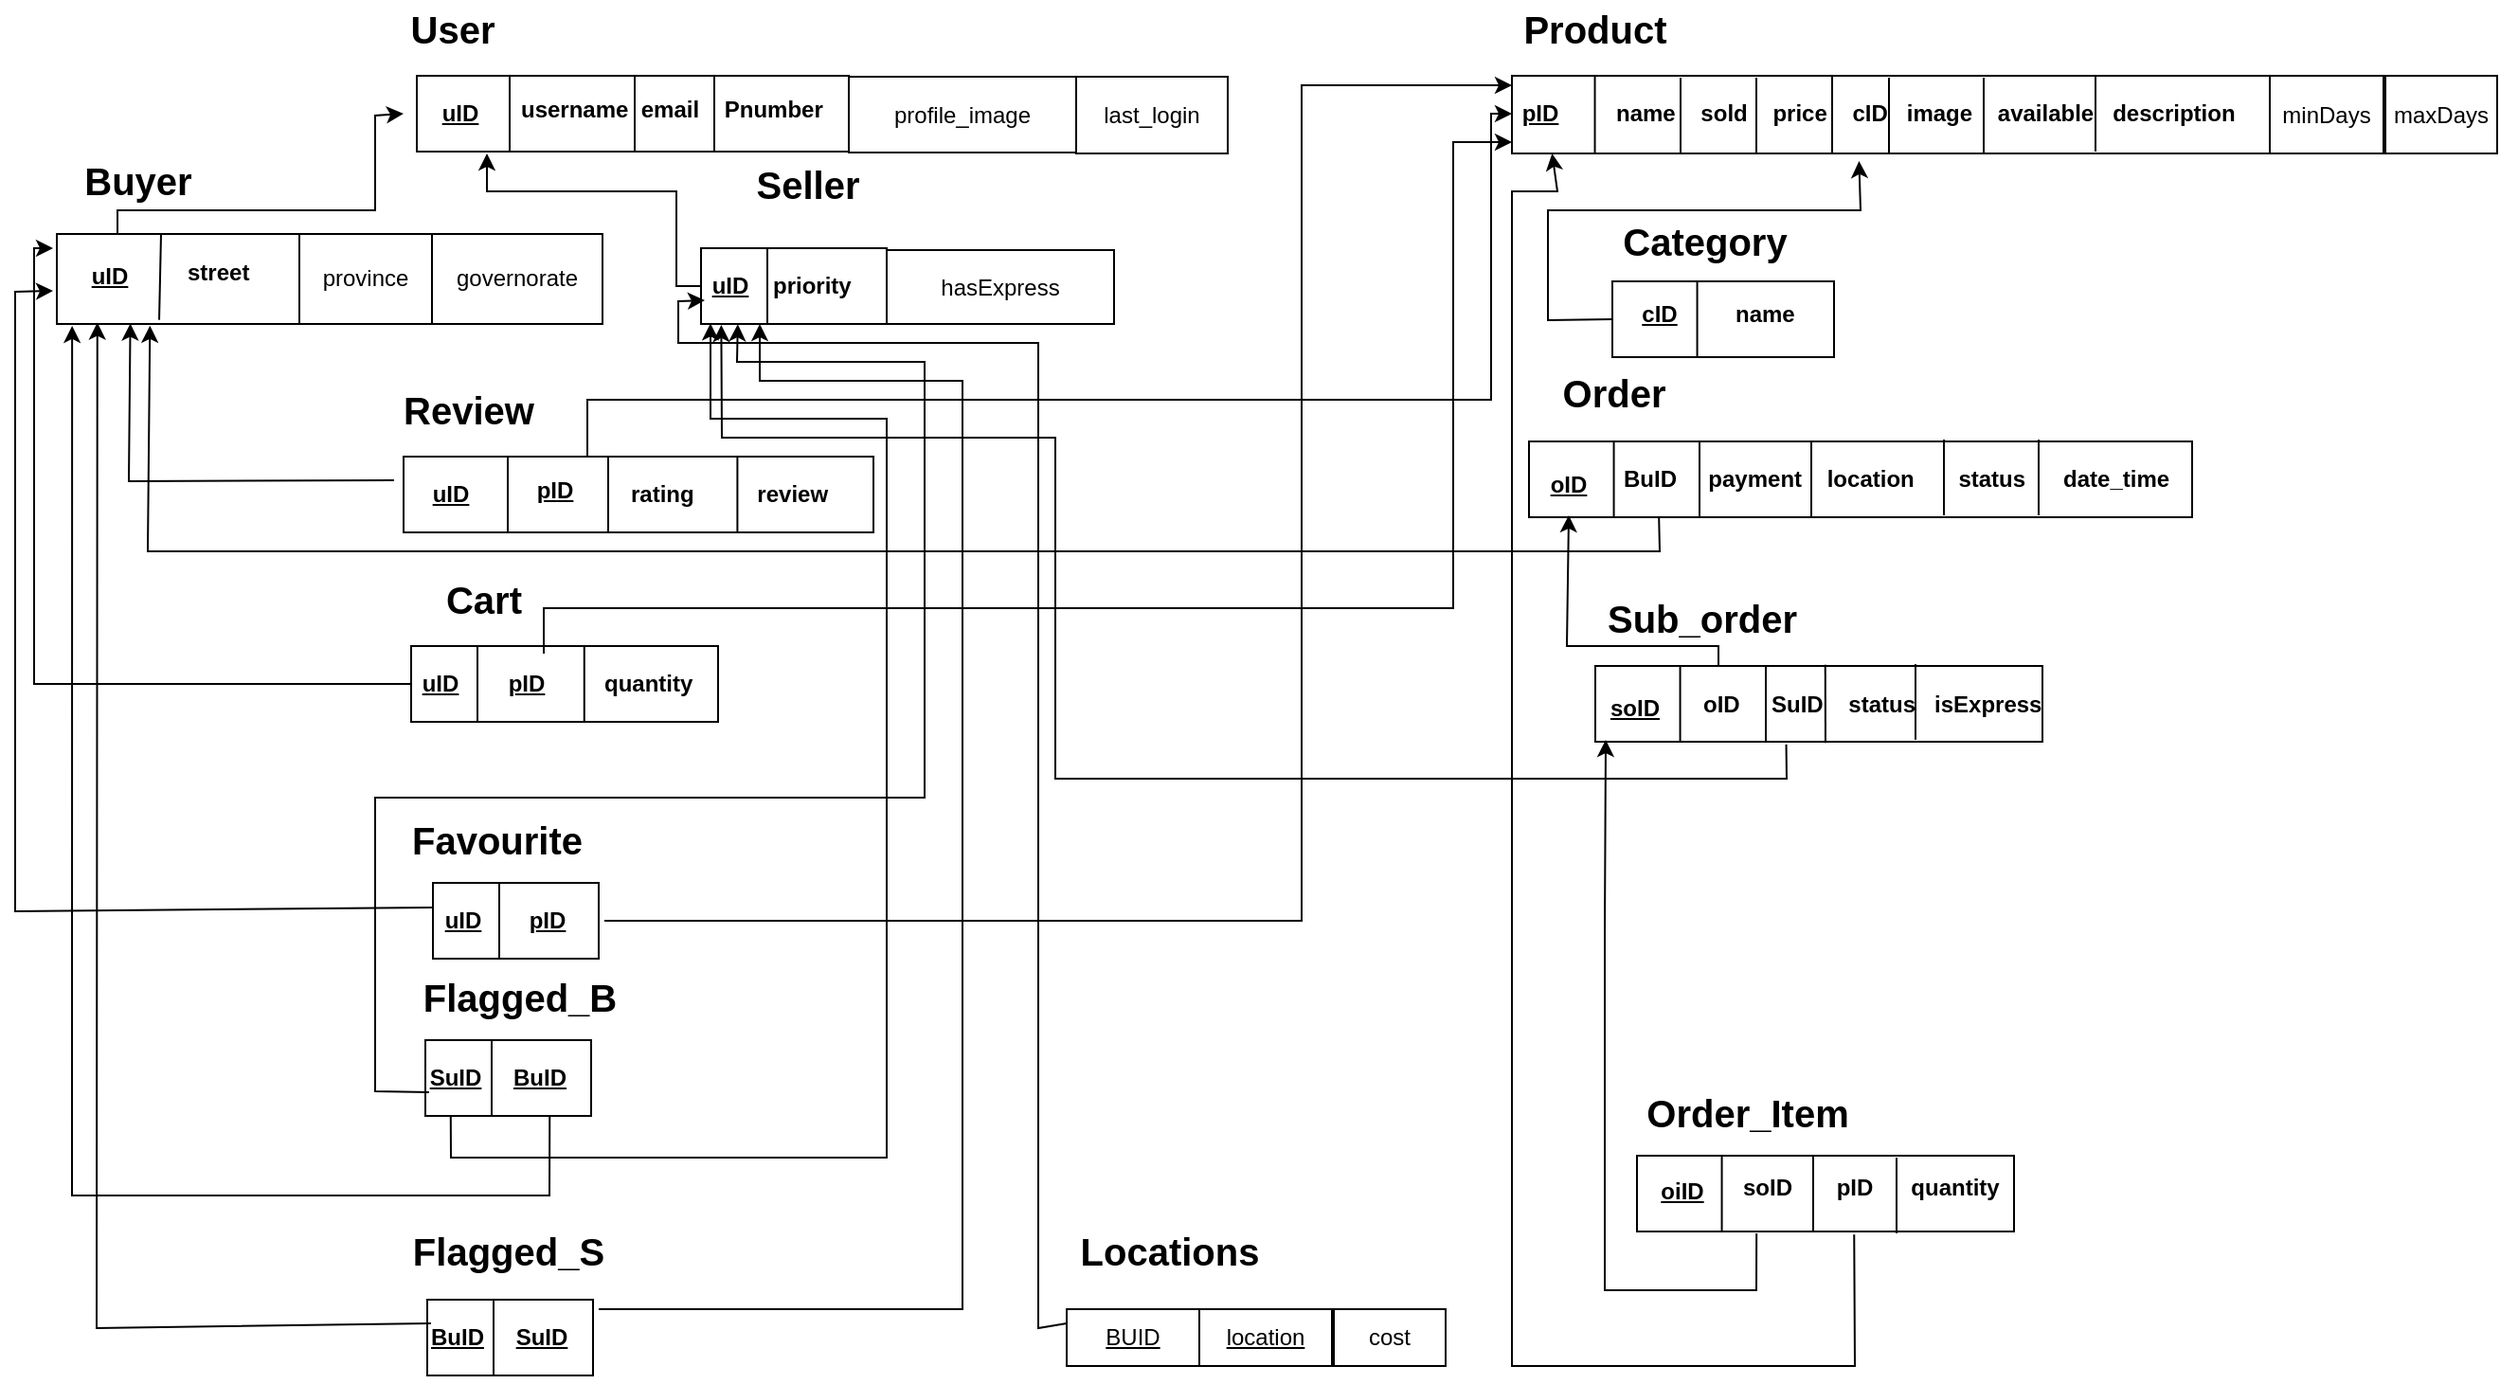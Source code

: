 <mxfile version="28.2.5">
  <diagram name="Page-1" id="Bwvuc-KylbJQ16xNRGNJ">
    <mxGraphModel dx="1158" dy="624" grid="1" gridSize="10" guides="1" tooltips="1" connect="1" arrows="1" fold="1" page="1" pageScale="1" pageWidth="1750" pageHeight="1100" math="0" shadow="0">
      <root>
        <mxCell id="0" />
        <mxCell id="1" parent="0" />
        <mxCell id="SM7hKs_2msH0aA-1Ox_4-1" value="" style="rounded=0;whiteSpace=wrap;html=1;" parent="1" vertex="1">
          <mxGeometry x="222" y="69" width="228" height="40" as="geometry" />
        </mxCell>
        <mxCell id="SM7hKs_2msH0aA-1Ox_4-2" value="&lt;font style=&quot;font-size: 20px;&quot;&gt;&lt;b&gt;User&lt;/b&gt;&lt;/font&gt;" style="text;html=1;align=center;verticalAlign=middle;whiteSpace=wrap;rounded=0;" parent="1" vertex="1">
          <mxGeometry x="211" y="29" width="60" height="30" as="geometry" />
        </mxCell>
        <mxCell id="SM7hKs_2msH0aA-1Ox_4-3" value="uID" style="text;html=1;align=center;verticalAlign=middle;whiteSpace=wrap;rounded=0;fontStyle=5" parent="1" vertex="1">
          <mxGeometry x="215" y="74" width="60" height="30" as="geometry" />
        </mxCell>
        <mxCell id="SM7hKs_2msH0aA-1Ox_4-4" value="&lt;b&gt;username&amp;nbsp; email&amp;nbsp; &amp;nbsp; Pnumber&amp;nbsp; &amp;nbsp; &amp;nbsp;&amp;nbsp;&lt;/b&gt;" style="text;html=1;align=left;verticalAlign=middle;whiteSpace=wrap;rounded=0;" parent="1" vertex="1">
          <mxGeometry x="275" y="79" width="175" height="30" as="geometry" />
        </mxCell>
        <mxCell id="SM7hKs_2msH0aA-1Ox_4-5" value="" style="endArrow=none;html=1;rounded=0;" parent="1" edge="1">
          <mxGeometry width="50" height="50" relative="1" as="geometry">
            <mxPoint x="271" y="109" as="sourcePoint" />
            <mxPoint x="271" y="69" as="targetPoint" />
          </mxGeometry>
        </mxCell>
        <mxCell id="SM7hKs_2msH0aA-1Ox_4-6" value="" style="endArrow=none;html=1;rounded=0;" parent="1" edge="1">
          <mxGeometry width="50" height="50" relative="1" as="geometry">
            <mxPoint x="337" y="109" as="sourcePoint" />
            <mxPoint x="337" y="69" as="targetPoint" />
          </mxGeometry>
        </mxCell>
        <mxCell id="SM7hKs_2msH0aA-1Ox_4-9" value="" style="endArrow=none;html=1;rounded=0;" parent="1" edge="1">
          <mxGeometry width="50" height="50" relative="1" as="geometry">
            <mxPoint x="379" y="109" as="sourcePoint" />
            <mxPoint x="379" y="69" as="targetPoint" />
          </mxGeometry>
        </mxCell>
        <mxCell id="SM7hKs_2msH0aA-1Ox_4-10" value="&lt;font style=&quot;font-size: 20px;&quot;&gt;&lt;b&gt;Buyer&lt;/b&gt;&lt;/font&gt;" style="text;html=1;align=center;verticalAlign=middle;whiteSpace=wrap;rounded=0;" parent="1" vertex="1">
          <mxGeometry x="30" y="109" width="90" height="30" as="geometry" />
        </mxCell>
        <mxCell id="SM7hKs_2msH0aA-1Ox_4-11" value="" style="rounded=0;whiteSpace=wrap;html=1;" parent="1" vertex="1">
          <mxGeometry x="32" y="152.5" width="128" height="47.5" as="geometry" />
        </mxCell>
        <mxCell id="SM7hKs_2msH0aA-1Ox_4-13" value="uID" style="text;html=1;align=center;verticalAlign=middle;whiteSpace=wrap;rounded=0;fontStyle=5" parent="1" vertex="1">
          <mxGeometry x="30" y="160" width="60" height="30" as="geometry" />
        </mxCell>
        <mxCell id="SM7hKs_2msH0aA-1Ox_4-14" value="" style="endArrow=none;html=1;rounded=0;exitX=0.422;exitY=0.954;exitDx=0;exitDy=0;exitPerimeter=0;" parent="1" edge="1" source="SM7hKs_2msH0aA-1Ox_4-11">
          <mxGeometry width="50" height="50" relative="1" as="geometry">
            <mxPoint x="87" y="192.5" as="sourcePoint" />
            <mxPoint x="87" y="152.5" as="targetPoint" />
          </mxGeometry>
        </mxCell>
        <mxCell id="SM7hKs_2msH0aA-1Ox_4-15" value="&lt;b&gt;street&lt;/b&gt;" style="text;html=1;align=left;verticalAlign=middle;whiteSpace=wrap;rounded=0;" parent="1" vertex="1">
          <mxGeometry x="99" y="157.5" width="50" height="30" as="geometry" />
        </mxCell>
        <mxCell id="SM7hKs_2msH0aA-1Ox_4-16" value="&lt;b&gt;&lt;font style=&quot;font-size: 20px;&quot;&gt;Seller&lt;/font&gt;&lt;/b&gt;" style="text;html=1;align=center;verticalAlign=middle;whiteSpace=wrap;rounded=0;" parent="1" vertex="1">
          <mxGeometry x="372" y="111" width="113" height="30" as="geometry" />
        </mxCell>
        <mxCell id="SM7hKs_2msH0aA-1Ox_4-17" value="" style="rounded=0;whiteSpace=wrap;html=1;" parent="1" vertex="1">
          <mxGeometry x="372" y="160" width="98" height="40" as="geometry" />
        </mxCell>
        <mxCell id="SM7hKs_2msH0aA-1Ox_4-18" value="uID" style="text;html=1;align=center;verticalAlign=middle;whiteSpace=wrap;rounded=0;fontStyle=5" parent="1" vertex="1">
          <mxGeometry x="374" y="165" width="27" height="30" as="geometry" />
        </mxCell>
        <mxCell id="SM7hKs_2msH0aA-1Ox_4-19" value="" style="endArrow=none;html=1;rounded=0;" parent="1" edge="1">
          <mxGeometry width="50" height="50" relative="1" as="geometry">
            <mxPoint x="407" y="200" as="sourcePoint" />
            <mxPoint x="407" y="160" as="targetPoint" />
          </mxGeometry>
        </mxCell>
        <mxCell id="SM7hKs_2msH0aA-1Ox_4-20" value="priority&amp;nbsp;" style="text;html=1;align=left;verticalAlign=middle;whiteSpace=wrap;rounded=0;fontStyle=1" parent="1" vertex="1">
          <mxGeometry x="408" y="167.5" width="62" height="25" as="geometry" />
        </mxCell>
        <mxCell id="SM7hKs_2msH0aA-1Ox_4-22" value="" style="endArrow=classic;html=1;rounded=0;edgeStyle=orthogonalEdgeStyle;exitX=0;exitY=0.5;exitDx=0;exitDy=0;" parent="1" source="SM7hKs_2msH0aA-1Ox_4-17" edge="1">
          <mxGeometry width="50" height="50" relative="1" as="geometry">
            <mxPoint x="359" y="190" as="sourcePoint" />
            <mxPoint x="259" y="110" as="targetPoint" />
            <Array as="points">
              <mxPoint x="359" y="180" />
              <mxPoint x="359" y="130" />
              <mxPoint x="259" y="130" />
            </Array>
          </mxGeometry>
        </mxCell>
        <mxCell id="SM7hKs_2msH0aA-1Ox_4-23" value="&lt;font style=&quot;font-size: 20px;&quot;&gt;&lt;b&gt;Product&lt;/b&gt;&lt;/font&gt;" style="text;html=1;align=center;verticalAlign=middle;whiteSpace=wrap;rounded=0;" parent="1" vertex="1">
          <mxGeometry x="799" y="29" width="90" height="30" as="geometry" />
        </mxCell>
        <mxCell id="SM7hKs_2msH0aA-1Ox_4-24" value="" style="rounded=0;whiteSpace=wrap;html=1;" parent="1" vertex="1">
          <mxGeometry x="800" y="69" width="400" height="41" as="geometry" />
        </mxCell>
        <mxCell id="SM7hKs_2msH0aA-1Ox_4-26" value="pID" style="text;html=1;align=center;verticalAlign=middle;whiteSpace=wrap;rounded=0;fontStyle=5" parent="1" vertex="1">
          <mxGeometry x="800" y="74" width="30" height="30" as="geometry" />
        </mxCell>
        <mxCell id="SM7hKs_2msH0aA-1Ox_4-27" value="&lt;b&gt;name&amp;nbsp; &amp;nbsp; sold&amp;nbsp; &amp;nbsp; price&amp;nbsp; &amp;nbsp; cID&amp;nbsp; &amp;nbsp;image&amp;nbsp; &amp;nbsp; available&amp;nbsp; &amp;nbsp;description&lt;/b&gt;" style="text;html=1;align=left;verticalAlign=middle;whiteSpace=wrap;rounded=0;" parent="1" vertex="1">
          <mxGeometry x="853" y="74" width="420" height="30" as="geometry" />
        </mxCell>
        <mxCell id="SM7hKs_2msH0aA-1Ox_4-29" value="" style="endArrow=none;html=1;rounded=0;" parent="1" edge="1">
          <mxGeometry width="50" height="50" relative="1" as="geometry">
            <mxPoint x="843.77" y="109.5" as="sourcePoint" />
            <mxPoint x="843.77" y="69.5" as="targetPoint" />
          </mxGeometry>
        </mxCell>
        <mxCell id="SM7hKs_2msH0aA-1Ox_4-30" value="" style="endArrow=none;html=1;rounded=0;" parent="1" edge="1">
          <mxGeometry width="50" height="50" relative="1" as="geometry">
            <mxPoint x="889" y="110" as="sourcePoint" />
            <mxPoint x="889" y="70" as="targetPoint" />
          </mxGeometry>
        </mxCell>
        <mxCell id="SM7hKs_2msH0aA-1Ox_4-31" value="" style="endArrow=none;html=1;rounded=0;" parent="1" edge="1">
          <mxGeometry width="50" height="50" relative="1" as="geometry">
            <mxPoint x="929" y="110" as="sourcePoint" />
            <mxPoint x="929" y="70" as="targetPoint" />
          </mxGeometry>
        </mxCell>
        <mxCell id="SM7hKs_2msH0aA-1Ox_4-32" value="" style="endArrow=none;html=1;rounded=0;" parent="1" edge="1">
          <mxGeometry width="50" height="50" relative="1" as="geometry">
            <mxPoint x="969" y="109.5" as="sourcePoint" />
            <mxPoint x="969" y="69.5" as="targetPoint" />
          </mxGeometry>
        </mxCell>
        <mxCell id="SM7hKs_2msH0aA-1Ox_4-33" value="" style="endArrow=none;html=1;rounded=0;" parent="1" edge="1">
          <mxGeometry width="50" height="50" relative="1" as="geometry">
            <mxPoint x="999" y="110" as="sourcePoint" />
            <mxPoint x="999" y="70" as="targetPoint" />
          </mxGeometry>
        </mxCell>
        <mxCell id="SM7hKs_2msH0aA-1Ox_4-34" value="" style="endArrow=none;html=1;rounded=0;" parent="1" edge="1">
          <mxGeometry width="50" height="50" relative="1" as="geometry">
            <mxPoint x="1049" y="110" as="sourcePoint" />
            <mxPoint x="1049" y="70" as="targetPoint" />
          </mxGeometry>
        </mxCell>
        <mxCell id="SM7hKs_2msH0aA-1Ox_4-35" value="" style="endArrow=none;html=1;rounded=0;" parent="1" edge="1">
          <mxGeometry width="50" height="50" relative="1" as="geometry">
            <mxPoint x="1108" y="109" as="sourcePoint" />
            <mxPoint x="1108" y="69" as="targetPoint" />
          </mxGeometry>
        </mxCell>
        <mxCell id="SM7hKs_2msH0aA-1Ox_4-40" value="" style="rounded=0;whiteSpace=wrap;html=1;" parent="1" vertex="1">
          <mxGeometry x="853" y="177.5" width="117" height="40" as="geometry" />
        </mxCell>
        <mxCell id="SM7hKs_2msH0aA-1Ox_4-41" value="&lt;font style=&quot;font-size: 20px;&quot;&gt;&lt;span&gt;Category&lt;/span&gt;&lt;/font&gt;" style="text;html=1;align=center;verticalAlign=middle;whiteSpace=wrap;rounded=0;fontStyle=1" parent="1" vertex="1">
          <mxGeometry x="857" y="141" width="90" height="30" as="geometry" />
        </mxCell>
        <mxCell id="SM7hKs_2msH0aA-1Ox_4-42" value="cID" style="text;html=1;align=center;verticalAlign=middle;whiteSpace=wrap;rounded=0;fontStyle=5" parent="1" vertex="1">
          <mxGeometry x="859" y="180" width="38" height="30" as="geometry" />
        </mxCell>
        <mxCell id="SM7hKs_2msH0aA-1Ox_4-43" value="&lt;b&gt;name&lt;/b&gt;" style="text;html=1;align=left;verticalAlign=middle;whiteSpace=wrap;rounded=0;" parent="1" vertex="1">
          <mxGeometry x="916" y="180" width="36" height="30" as="geometry" />
        </mxCell>
        <mxCell id="SM7hKs_2msH0aA-1Ox_4-44" value="" style="endArrow=none;html=1;rounded=0;" parent="1" edge="1">
          <mxGeometry width="50" height="50" relative="1" as="geometry">
            <mxPoint x="897.78" y="217.5" as="sourcePoint" />
            <mxPoint x="897.78" y="177.5" as="targetPoint" />
          </mxGeometry>
        </mxCell>
        <mxCell id="SM7hKs_2msH0aA-1Ox_4-46" value="&lt;b&gt;&lt;font style=&quot;font-size: 20px;&quot;&gt;Review&lt;/font&gt;&lt;/b&gt;" style="text;html=1;align=center;verticalAlign=middle;whiteSpace=wrap;rounded=0;" parent="1" vertex="1">
          <mxGeometry x="192.5" y="230" width="113" height="30" as="geometry" />
        </mxCell>
        <mxCell id="SM7hKs_2msH0aA-1Ox_4-48" value="" style="rounded=0;whiteSpace=wrap;html=1;" parent="1" vertex="1">
          <mxGeometry x="215" y="270" width="248" height="40" as="geometry" />
        </mxCell>
        <mxCell id="SM7hKs_2msH0aA-1Ox_4-49" value="uID" style="text;html=1;align=center;verticalAlign=middle;whiteSpace=wrap;rounded=0;fontStyle=5" parent="1" vertex="1">
          <mxGeometry x="210" y="275" width="60" height="30" as="geometry" />
        </mxCell>
        <mxCell id="U-hPuXXXVYAHYagD1A_h-3" style="edgeStyle=orthogonalEdgeStyle;rounded=0;orthogonalLoop=1;jettySize=auto;html=1;exitX=0.75;exitY=0;exitDx=0;exitDy=0;entryX=0;entryY=0.5;entryDx=0;entryDy=0;" edge="1" parent="1" source="SM7hKs_2msH0aA-1Ox_4-50" target="SM7hKs_2msH0aA-1Ox_4-26">
          <mxGeometry relative="1" as="geometry">
            <Array as="points">
              <mxPoint x="312" y="240" />
              <mxPoint x="789" y="240" />
              <mxPoint x="789" y="89" />
            </Array>
          </mxGeometry>
        </mxCell>
        <mxCell id="SM7hKs_2msH0aA-1Ox_4-50" value="pID" style="text;html=1;align=center;verticalAlign=middle;whiteSpace=wrap;rounded=0;fontStyle=5" parent="1" vertex="1">
          <mxGeometry x="261" y="270" width="68" height="35" as="geometry" />
        </mxCell>
        <mxCell id="SM7hKs_2msH0aA-1Ox_4-51" value="rating&amp;nbsp; &amp;nbsp; &amp;nbsp; &amp;nbsp; &amp;nbsp; review" style="text;html=1;align=left;verticalAlign=middle;whiteSpace=wrap;rounded=0;fontStyle=1" parent="1" vertex="1">
          <mxGeometry x="333" y="277.5" width="140" height="25" as="geometry" />
        </mxCell>
        <mxCell id="SM7hKs_2msH0aA-1Ox_4-52" value="" style="endArrow=none;html=1;rounded=0;" parent="1" edge="1">
          <mxGeometry width="50" height="50" relative="1" as="geometry">
            <mxPoint x="270" y="310" as="sourcePoint" />
            <mxPoint x="270" y="270" as="targetPoint" />
          </mxGeometry>
        </mxCell>
        <mxCell id="SM7hKs_2msH0aA-1Ox_4-53" value="" style="endArrow=none;html=1;rounded=0;" parent="1" edge="1">
          <mxGeometry width="50" height="50" relative="1" as="geometry">
            <mxPoint x="323" y="310" as="sourcePoint" />
            <mxPoint x="323" y="270" as="targetPoint" />
          </mxGeometry>
        </mxCell>
        <mxCell id="SM7hKs_2msH0aA-1Ox_4-54" value="" style="endArrow=none;html=1;rounded=0;" parent="1" edge="1">
          <mxGeometry width="50" height="50" relative="1" as="geometry">
            <mxPoint x="391.2" y="310" as="sourcePoint" />
            <mxPoint x="391.2" y="270" as="targetPoint" />
          </mxGeometry>
        </mxCell>
        <mxCell id="SM7hKs_2msH0aA-1Ox_4-55" value="&lt;span style=&quot;font-size: 20px;&quot;&gt;&lt;b&gt;Cart&lt;/b&gt;&lt;/span&gt;" style="text;html=1;align=center;verticalAlign=middle;whiteSpace=wrap;rounded=0;" parent="1" vertex="1">
          <mxGeometry x="201" y="330" width="113" height="30" as="geometry" />
        </mxCell>
        <mxCell id="SM7hKs_2msH0aA-1Ox_4-56" value="" style="rounded=0;whiteSpace=wrap;html=1;" parent="1" vertex="1">
          <mxGeometry x="219" y="370" width="162" height="40" as="geometry" />
        </mxCell>
        <mxCell id="SM7hKs_2msH0aA-1Ox_4-57" value="uID" style="text;html=1;align=center;verticalAlign=middle;whiteSpace=wrap;rounded=0;fontStyle=5" parent="1" vertex="1">
          <mxGeometry x="221" y="375" width="27" height="30" as="geometry" />
        </mxCell>
        <mxCell id="SM7hKs_2msH0aA-1Ox_4-58" value="" style="endArrow=none;html=1;rounded=0;" parent="1" edge="1">
          <mxGeometry width="50" height="50" relative="1" as="geometry">
            <mxPoint x="254" y="410" as="sourcePoint" />
            <mxPoint x="254" y="370" as="targetPoint" />
          </mxGeometry>
        </mxCell>
        <mxCell id="SM7hKs_2msH0aA-1Ox_4-59" value="quantity" style="text;html=1;align=left;verticalAlign=middle;whiteSpace=wrap;rounded=0;fontStyle=1" parent="1" vertex="1">
          <mxGeometry x="319" y="377.5" width="136" height="25" as="geometry" />
        </mxCell>
        <mxCell id="SM7hKs_2msH0aA-1Ox_4-60" value="" style="endArrow=none;html=1;rounded=0;" parent="1" edge="1">
          <mxGeometry width="50" height="50" relative="1" as="geometry">
            <mxPoint x="310.38" y="410" as="sourcePoint" />
            <mxPoint x="310.38" y="370" as="targetPoint" />
          </mxGeometry>
        </mxCell>
        <mxCell id="SM7hKs_2msH0aA-1Ox_4-61" value="pID" style="text;html=1;align=center;verticalAlign=middle;whiteSpace=wrap;rounded=0;fontStyle=5" parent="1" vertex="1">
          <mxGeometry x="249.5" y="375" width="60" height="30" as="geometry" />
        </mxCell>
        <mxCell id="SM7hKs_2msH0aA-1Ox_4-62" value="&lt;span style=&quot;font-size: 20px;&quot;&gt;&lt;b&gt;Favourite&lt;/b&gt;&lt;/span&gt;" style="text;html=1;align=center;verticalAlign=middle;whiteSpace=wrap;rounded=0;" parent="1" vertex="1">
          <mxGeometry x="208" y="457" width="113" height="30" as="geometry" />
        </mxCell>
        <mxCell id="SM7hKs_2msH0aA-1Ox_4-63" value="" style="rounded=0;whiteSpace=wrap;html=1;" parent="1" vertex="1">
          <mxGeometry x="230.5" y="495" width="87.5" height="40" as="geometry" />
        </mxCell>
        <mxCell id="SM7hKs_2msH0aA-1Ox_4-64" value="uID" style="text;html=1;align=center;verticalAlign=middle;whiteSpace=wrap;rounded=0;fontStyle=5" parent="1" vertex="1">
          <mxGeometry x="232.5" y="500" width="27" height="30" as="geometry" />
        </mxCell>
        <mxCell id="SM7hKs_2msH0aA-1Ox_4-65" value="" style="endArrow=none;html=1;rounded=0;" parent="1" edge="1">
          <mxGeometry width="50" height="50" relative="1" as="geometry">
            <mxPoint x="265.5" y="535" as="sourcePoint" />
            <mxPoint x="265.5" y="495" as="targetPoint" />
          </mxGeometry>
        </mxCell>
        <mxCell id="SM7hKs_2msH0aA-1Ox_4-68" value="pID" style="text;html=1;align=center;verticalAlign=middle;whiteSpace=wrap;rounded=0;fontStyle=5" parent="1" vertex="1">
          <mxGeometry x="261" y="500" width="60" height="30" as="geometry" />
        </mxCell>
        <mxCell id="SM7hKs_2msH0aA-1Ox_4-69" value="&lt;span style=&quot;font-size: 20px;&quot;&gt;&lt;b&gt;Flagged_B&lt;/b&gt;&lt;/span&gt;" style="text;html=1;align=center;verticalAlign=middle;whiteSpace=wrap;rounded=0;" parent="1" vertex="1">
          <mxGeometry x="204" y="540" width="145" height="30" as="geometry" />
        </mxCell>
        <mxCell id="SM7hKs_2msH0aA-1Ox_4-70" value="" style="rounded=0;whiteSpace=wrap;html=1;" parent="1" vertex="1">
          <mxGeometry x="226.5" y="578" width="87.5" height="40" as="geometry" />
        </mxCell>
        <mxCell id="SM7hKs_2msH0aA-1Ox_4-71" value="SuID" style="text;html=1;align=center;verticalAlign=middle;whiteSpace=wrap;rounded=0;fontStyle=5" parent="1" vertex="1">
          <mxGeometry x="228.5" y="583" width="27" height="30" as="geometry" />
        </mxCell>
        <mxCell id="SM7hKs_2msH0aA-1Ox_4-72" value="" style="endArrow=none;html=1;rounded=0;" parent="1" edge="1">
          <mxGeometry width="50" height="50" relative="1" as="geometry">
            <mxPoint x="261.5" y="618" as="sourcePoint" />
            <mxPoint x="261.5" y="578" as="targetPoint" />
          </mxGeometry>
        </mxCell>
        <mxCell id="SM7hKs_2msH0aA-1Ox_4-73" value="BuID" style="text;html=1;align=center;verticalAlign=middle;whiteSpace=wrap;rounded=0;fontStyle=5" parent="1" vertex="1">
          <mxGeometry x="257" y="583" width="60" height="30" as="geometry" />
        </mxCell>
        <mxCell id="SM7hKs_2msH0aA-1Ox_4-74" value="&lt;span style=&quot;font-size: 20px;&quot;&gt;&lt;b&gt;Flagged_S&lt;/b&gt;&lt;/span&gt;" style="text;html=1;align=center;verticalAlign=middle;whiteSpace=wrap;rounded=0;" parent="1" vertex="1">
          <mxGeometry x="197.75" y="674" width="145" height="30" as="geometry" />
        </mxCell>
        <mxCell id="SM7hKs_2msH0aA-1Ox_4-75" value="" style="rounded=0;whiteSpace=wrap;html=1;" parent="1" vertex="1">
          <mxGeometry x="227.5" y="715" width="87.5" height="40" as="geometry" />
        </mxCell>
        <mxCell id="SM7hKs_2msH0aA-1Ox_4-76" value="BuID" style="text;html=1;align=center;verticalAlign=middle;whiteSpace=wrap;rounded=0;fontStyle=5" parent="1" vertex="1">
          <mxGeometry x="229.5" y="720" width="27" height="30" as="geometry" />
        </mxCell>
        <mxCell id="SM7hKs_2msH0aA-1Ox_4-77" value="" style="endArrow=none;html=1;rounded=0;" parent="1" edge="1">
          <mxGeometry width="50" height="50" relative="1" as="geometry">
            <mxPoint x="262.5" y="755" as="sourcePoint" />
            <mxPoint x="262.5" y="715" as="targetPoint" />
          </mxGeometry>
        </mxCell>
        <mxCell id="SM7hKs_2msH0aA-1Ox_4-78" value="SuID" style="text;html=1;align=center;verticalAlign=middle;whiteSpace=wrap;rounded=0;fontStyle=5" parent="1" vertex="1">
          <mxGeometry x="258" y="720" width="60" height="30" as="geometry" />
        </mxCell>
        <mxCell id="SM7hKs_2msH0aA-1Ox_4-79" value="" style="rounded=0;whiteSpace=wrap;html=1;" parent="1" vertex="1">
          <mxGeometry x="809" y="262" width="350" height="40" as="geometry" />
        </mxCell>
        <mxCell id="SM7hKs_2msH0aA-1Ox_4-80" value="&lt;font style=&quot;font-size: 20px;&quot;&gt;&lt;span&gt;Order&lt;/span&gt;&lt;/font&gt;" style="text;html=1;align=center;verticalAlign=middle;whiteSpace=wrap;rounded=0;fontStyle=1" parent="1" vertex="1">
          <mxGeometry x="809" y="221" width="90" height="30" as="geometry" />
        </mxCell>
        <mxCell id="SM7hKs_2msH0aA-1Ox_4-81" value="oID" style="text;html=1;align=center;verticalAlign=middle;whiteSpace=wrap;rounded=0;fontStyle=5" parent="1" vertex="1">
          <mxGeometry x="799" y="268" width="62" height="33" as="geometry" />
        </mxCell>
        <mxCell id="SM7hKs_2msH0aA-1Ox_4-82" value="&lt;b&gt;BuID&amp;nbsp; &amp;nbsp; &amp;nbsp;payment&amp;nbsp; &amp;nbsp; location&amp;nbsp; &amp;nbsp; &amp;nbsp; &amp;nbsp;status&amp;nbsp; &amp;nbsp; &amp;nbsp; date_time&amp;nbsp; &amp;nbsp;&lt;/b&gt;" style="text;html=1;align=left;verticalAlign=middle;whiteSpace=wrap;rounded=0;" parent="1" vertex="1">
          <mxGeometry x="857" y="267" width="353.5" height="30" as="geometry" />
        </mxCell>
        <mxCell id="SM7hKs_2msH0aA-1Ox_4-83" value="" style="endArrow=none;html=1;rounded=0;" parent="1" edge="1">
          <mxGeometry width="50" height="50" relative="1" as="geometry">
            <mxPoint x="853.78" y="302" as="sourcePoint" />
            <mxPoint x="853.78" y="262" as="targetPoint" />
          </mxGeometry>
        </mxCell>
        <mxCell id="SM7hKs_2msH0aA-1Ox_4-84" value="" style="endArrow=none;html=1;rounded=0;" parent="1" edge="1">
          <mxGeometry width="50" height="50" relative="1" as="geometry">
            <mxPoint x="899" y="302" as="sourcePoint" />
            <mxPoint x="899" y="262" as="targetPoint" />
          </mxGeometry>
        </mxCell>
        <mxCell id="SM7hKs_2msH0aA-1Ox_4-85" value="" style="rounded=0;whiteSpace=wrap;html=1;" parent="1" vertex="1">
          <mxGeometry x="844" y="380.5" width="236" height="40" as="geometry" />
        </mxCell>
        <mxCell id="SM7hKs_2msH0aA-1Ox_4-86" value="&lt;span style=&quot;font-size: 20px;&quot;&gt;Sub_order&lt;/span&gt;" style="text;html=1;align=center;verticalAlign=middle;whiteSpace=wrap;rounded=0;fontStyle=1" parent="1" vertex="1">
          <mxGeometry x="805.5" y="339.5" width="189" height="30" as="geometry" />
        </mxCell>
        <mxCell id="SM7hKs_2msH0aA-1Ox_4-87" value="soID" style="text;html=1;align=center;verticalAlign=middle;whiteSpace=wrap;rounded=0;fontStyle=5" parent="1" vertex="1">
          <mxGeometry x="834" y="386.5" width="62" height="33" as="geometry" />
        </mxCell>
        <mxCell id="SM7hKs_2msH0aA-1Ox_4-89" value="" style="endArrow=none;html=1;rounded=0;" parent="1" edge="1">
          <mxGeometry width="50" height="50" relative="1" as="geometry">
            <mxPoint x="888.78" y="420.5" as="sourcePoint" />
            <mxPoint x="888.78" y="380.5" as="targetPoint" />
          </mxGeometry>
        </mxCell>
        <mxCell id="SM7hKs_2msH0aA-1Ox_4-90" value="" style="endArrow=none;html=1;rounded=0;" parent="1" edge="1">
          <mxGeometry width="50" height="50" relative="1" as="geometry">
            <mxPoint x="934" y="420.5" as="sourcePoint" />
            <mxPoint x="934" y="380.5" as="targetPoint" />
          </mxGeometry>
        </mxCell>
        <mxCell id="SM7hKs_2msH0aA-1Ox_4-93" value="" style="endArrow=none;html=1;rounded=0;" parent="1" edge="1">
          <mxGeometry width="50" height="50" relative="1" as="geometry">
            <mxPoint x="958" y="302" as="sourcePoint" />
            <mxPoint x="958" y="262" as="targetPoint" />
          </mxGeometry>
        </mxCell>
        <mxCell id="SM7hKs_2msH0aA-1Ox_4-94" value="" style="endArrow=none;html=1;rounded=0;" parent="1" edge="1">
          <mxGeometry width="50" height="50" relative="1" as="geometry">
            <mxPoint x="1028" y="301" as="sourcePoint" />
            <mxPoint x="1028" y="261" as="targetPoint" />
          </mxGeometry>
        </mxCell>
        <mxCell id="SM7hKs_2msH0aA-1Ox_4-95" value="" style="endArrow=none;html=1;rounded=0;" parent="1" edge="1">
          <mxGeometry width="50" height="50" relative="1" as="geometry">
            <mxPoint x="1078" y="301" as="sourcePoint" />
            <mxPoint x="1078" y="261" as="targetPoint" />
          </mxGeometry>
        </mxCell>
        <mxCell id="SM7hKs_2msH0aA-1Ox_4-108" value="" style="endArrow=none;html=1;rounded=0;" parent="1" edge="1">
          <mxGeometry width="50" height="50" relative="1" as="geometry">
            <mxPoint x="1013" y="419.5" as="sourcePoint" />
            <mxPoint x="1013" y="379.5" as="targetPoint" />
          </mxGeometry>
        </mxCell>
        <mxCell id="SM7hKs_2msH0aA-1Ox_4-113" value="" style="rounded=0;whiteSpace=wrap;html=1;" parent="1" vertex="1">
          <mxGeometry x="866" y="639" width="199" height="40" as="geometry" />
        </mxCell>
        <mxCell id="SM7hKs_2msH0aA-1Ox_4-114" value="oiID" style="text;html=1;align=center;verticalAlign=middle;whiteSpace=wrap;rounded=0;fontStyle=5" parent="1" vertex="1">
          <mxGeometry x="859" y="641" width="62" height="33" as="geometry" />
        </mxCell>
        <mxCell id="SM7hKs_2msH0aA-1Ox_4-115" value="&lt;b&gt;soID&amp;nbsp; &amp;nbsp; &amp;nbsp; &amp;nbsp;pID&amp;nbsp; &amp;nbsp; &amp;nbsp; quantity&lt;/b&gt;" style="text;html=1;align=left;verticalAlign=middle;whiteSpace=wrap;rounded=0;" parent="1" vertex="1">
          <mxGeometry x="919.5" y="641" width="188.5" height="30" as="geometry" />
        </mxCell>
        <mxCell id="SM7hKs_2msH0aA-1Ox_4-116" value="" style="endArrow=none;html=1;rounded=0;" parent="1" edge="1">
          <mxGeometry width="50" height="50" relative="1" as="geometry">
            <mxPoint x="910.78" y="679" as="sourcePoint" />
            <mxPoint x="910.78" y="639" as="targetPoint" />
          </mxGeometry>
        </mxCell>
        <mxCell id="SM7hKs_2msH0aA-1Ox_4-117" value="" style="endArrow=none;html=1;rounded=0;" parent="1" edge="1">
          <mxGeometry width="50" height="50" relative="1" as="geometry">
            <mxPoint x="959" y="679" as="sourcePoint" />
            <mxPoint x="959" y="639" as="targetPoint" />
          </mxGeometry>
        </mxCell>
        <mxCell id="SM7hKs_2msH0aA-1Ox_4-118" value="&lt;span style=&quot;font-size: 20px;&quot;&gt;Order_Item&lt;/span&gt;" style="text;html=1;align=center;verticalAlign=middle;whiteSpace=wrap;rounded=0;fontStyle=1" parent="1" vertex="1">
          <mxGeometry x="830" y="601" width="189" height="30" as="geometry" />
        </mxCell>
        <mxCell id="1hmNS7KQ05RDMebyuneM-1" value="" style="endArrow=none;html=1;rounded=0;" parent="1" edge="1">
          <mxGeometry width="50" height="50" relative="1" as="geometry">
            <mxPoint x="1003" y="680" as="sourcePoint" />
            <mxPoint x="1003" y="640" as="targetPoint" />
          </mxGeometry>
        </mxCell>
        <mxCell id="SM7hKs_2msH0aA-1Ox_4-88" value="&lt;b&gt;oID&amp;nbsp; &amp;nbsp; &amp;nbsp;SuID&amp;nbsp; &amp;nbsp; status&amp;nbsp; &amp;nbsp;isExpress&lt;/b&gt;" style="text;html=1;align=left;verticalAlign=middle;whiteSpace=wrap;rounded=0;" parent="1" vertex="1">
          <mxGeometry x="899" y="385.5" width="239.5" height="30" as="geometry" />
        </mxCell>
        <mxCell id="U-hPuXXXVYAHYagD1A_h-7" value="minDays" style="rounded=0;whiteSpace=wrap;html=1;" vertex="1" parent="1">
          <mxGeometry x="1200" y="69" width="60" height="41" as="geometry" />
        </mxCell>
        <mxCell id="U-hPuXXXVYAHYagD1A_h-8" value="maxDays" style="rounded=0;whiteSpace=wrap;html=1;" vertex="1" parent="1">
          <mxGeometry x="1261" y="69" width="59" height="41" as="geometry" />
        </mxCell>
        <mxCell id="U-hPuXXXVYAHYagD1A_h-9" value="" style="endArrow=classic;html=1;rounded=0;exitX=0;exitY=0.5;exitDx=0;exitDy=0;entryX=0.458;entryY=1.097;entryDx=0;entryDy=0;entryPerimeter=0;" edge="1" parent="1" source="SM7hKs_2msH0aA-1Ox_4-40" target="SM7hKs_2msH0aA-1Ox_4-24">
          <mxGeometry width="50" height="50" relative="1" as="geometry">
            <mxPoint x="999" y="300" as="sourcePoint" />
            <mxPoint x="1049" y="250" as="targetPoint" />
            <Array as="points">
              <mxPoint x="819" y="198" />
              <mxPoint x="819" y="140" />
              <mxPoint x="984" y="140" />
            </Array>
          </mxGeometry>
        </mxCell>
        <mxCell id="U-hPuXXXVYAHYagD1A_h-11" value="" style="endArrow=classic;html=1;rounded=0;exitX=0.427;exitY=1.036;exitDx=0;exitDy=0;exitPerimeter=0;entryX=0.109;entryY=1.012;entryDx=0;entryDy=0;entryPerimeter=0;" edge="1" parent="1" source="SM7hKs_2msH0aA-1Ox_4-85" target="SM7hKs_2msH0aA-1Ox_4-17">
          <mxGeometry width="50" height="50" relative="1" as="geometry">
            <mxPoint x="599" y="430" as="sourcePoint" />
            <mxPoint x="99" y="220" as="targetPoint" />
            <Array as="points">
              <mxPoint x="945" y="440" />
              <mxPoint x="559" y="440" />
              <mxPoint x="559" y="260" />
              <mxPoint x="383" y="260" />
            </Array>
          </mxGeometry>
        </mxCell>
        <mxCell id="U-hPuXXXVYAHYagD1A_h-13" value="" style="endArrow=classic;html=1;rounded=0;entryX=0.5;entryY=1;entryDx=0;entryDy=0;" edge="1" parent="1" target="SM7hKs_2msH0aA-1Ox_4-81">
          <mxGeometry width="50" height="50" relative="1" as="geometry">
            <mxPoint x="909" y="380" as="sourcePoint" />
            <mxPoint x="749" y="380" as="targetPoint" />
            <Array as="points">
              <mxPoint x="909" y="370" />
              <mxPoint x="829" y="370" />
            </Array>
          </mxGeometry>
        </mxCell>
        <mxCell id="U-hPuXXXVYAHYagD1A_h-14" value="" style="endArrow=classic;html=1;rounded=0;exitX=0.317;exitY=1.025;exitDx=0;exitDy=0;exitPerimeter=0;entryX=0.25;entryY=1;entryDx=0;entryDy=0;" edge="1" parent="1" source="SM7hKs_2msH0aA-1Ox_4-113" target="SM7hKs_2msH0aA-1Ox_4-87">
          <mxGeometry width="50" height="50" relative="1" as="geometry">
            <mxPoint x="939" y="640" as="sourcePoint" />
            <mxPoint x="779" y="480" as="targetPoint" />
            <Array as="points">
              <mxPoint x="929" y="710" />
              <mxPoint x="849" y="710" />
              <mxPoint x="849" y="610" />
              <mxPoint x="849" y="520" />
            </Array>
          </mxGeometry>
        </mxCell>
        <mxCell id="U-hPuXXXVYAHYagD1A_h-15" value="" style="endArrow=classic;html=1;rounded=0;entryX=0;entryY=1;entryDx=0;entryDy=0;" edge="1" parent="1" target="SM7hKs_2msH0aA-1Ox_4-26">
          <mxGeometry width="50" height="50" relative="1" as="geometry">
            <mxPoint x="289" y="374" as="sourcePoint" />
            <mxPoint x="769" y="170" as="targetPoint" />
            <Array as="points">
              <mxPoint x="289" y="350" />
              <mxPoint x="769" y="350" />
              <mxPoint x="769" y="104" />
            </Array>
          </mxGeometry>
        </mxCell>
        <mxCell id="U-hPuXXXVYAHYagD1A_h-16" value="" style="endArrow=classic;html=1;rounded=0;exitX=1;exitY=0.5;exitDx=0;exitDy=0;entryX=0;entryY=0;entryDx=0;entryDy=0;" edge="1" parent="1" source="SM7hKs_2msH0aA-1Ox_4-68" target="SM7hKs_2msH0aA-1Ox_4-26">
          <mxGeometry width="50" height="50" relative="1" as="geometry">
            <mxPoint x="629" y="350" as="sourcePoint" />
            <mxPoint x="679" y="300" as="targetPoint" />
            <Array as="points">
              <mxPoint x="689" y="515" />
              <mxPoint x="689" y="74" />
            </Array>
          </mxGeometry>
        </mxCell>
        <mxCell id="U-hPuXXXVYAHYagD1A_h-22" value="" style="endArrow=classic;html=1;rounded=0;exitX=0;exitY=0.75;exitDx=0;exitDy=0;entryX=0.198;entryY=1.003;entryDx=0;entryDy=0;entryPerimeter=0;" edge="1" parent="1" source="SM7hKs_2msH0aA-1Ox_4-71" target="SM7hKs_2msH0aA-1Ox_4-17">
          <mxGeometry width="50" height="50" relative="1" as="geometry">
            <mxPoint x="240" y="450" as="sourcePoint" />
            <mxPoint x="450" y="450" as="targetPoint" />
            <Array as="points">
              <mxPoint x="200" y="605" />
              <mxPoint x="200" y="450" />
              <mxPoint x="490" y="450" />
              <mxPoint x="490" y="220" />
              <mxPoint x="440" y="220" />
              <mxPoint x="391" y="220" />
            </Array>
          </mxGeometry>
        </mxCell>
        <mxCell id="U-hPuXXXVYAHYagD1A_h-23" value="" style="endArrow=classic;html=1;rounded=0;exitX=0.153;exitY=0.994;exitDx=0;exitDy=0;entryX=0.051;entryY=0.992;entryDx=0;entryDy=0;exitPerimeter=0;entryPerimeter=0;" edge="1" parent="1" source="SM7hKs_2msH0aA-1Ox_4-70" target="SM7hKs_2msH0aA-1Ox_4-17">
          <mxGeometry width="50" height="50" relative="1" as="geometry">
            <mxPoint x="270" y="580" as="sourcePoint" />
            <mxPoint x="400" y="440" as="targetPoint" />
            <Array as="points">
              <mxPoint x="240" y="640" />
              <mxPoint x="470" y="640" />
              <mxPoint x="470" y="250" />
              <mxPoint x="420" y="250" />
              <mxPoint x="377" y="250" />
            </Array>
          </mxGeometry>
        </mxCell>
        <mxCell id="U-hPuXXXVYAHYagD1A_h-26" value="" style="endArrow=classic;html=1;rounded=0;exitX=1;exitY=0;exitDx=0;exitDy=0;" edge="1" parent="1" source="SM7hKs_2msH0aA-1Ox_4-78">
          <mxGeometry width="50" height="50" relative="1" as="geometry">
            <mxPoint x="440" y="680" as="sourcePoint" />
            <mxPoint x="403" y="200" as="targetPoint" />
            <Array as="points">
              <mxPoint x="510" y="720" />
              <mxPoint x="510" y="230" />
              <mxPoint x="403" y="230" />
            </Array>
          </mxGeometry>
        </mxCell>
        <mxCell id="U-hPuXXXVYAHYagD1A_h-32" value="" style="endArrow=none;html=1;rounded=0;exitX=0.492;exitY=1.021;exitDx=0;exitDy=0;exitPerimeter=0;" edge="1" parent="1">
          <mxGeometry width="50" height="50" relative="1" as="geometry">
            <mxPoint x="965.492" y="421.17" as="sourcePoint" />
            <mxPoint x="965.38" y="379.83" as="targetPoint" />
          </mxGeometry>
        </mxCell>
        <mxCell id="U-hPuXXXVYAHYagD1A_h-33" value="profile_image" style="rounded=0;whiteSpace=wrap;html=1;" vertex="1" parent="1">
          <mxGeometry x="450" y="69.5" width="120" height="40" as="geometry" />
        </mxCell>
        <mxCell id="U-hPuXXXVYAHYagD1A_h-35" value="province" style="rounded=0;whiteSpace=wrap;html=1;" vertex="1" parent="1">
          <mxGeometry x="160" y="152.5" width="70" height="47.5" as="geometry" />
        </mxCell>
        <mxCell id="U-hPuXXXVYAHYagD1A_h-36" value="governorate" style="rounded=0;whiteSpace=wrap;html=1;" vertex="1" parent="1">
          <mxGeometry x="230" y="152.5" width="90" height="47.5" as="geometry" />
        </mxCell>
        <mxCell id="U-hPuXXXVYAHYagD1A_h-37" value="" style="endArrow=classic;html=1;rounded=0;exitX=0.25;exitY=0;exitDx=0;exitDy=0;entryX=0;entryY=0.5;entryDx=0;entryDy=0;" edge="1" parent="1" source="SM7hKs_2msH0aA-1Ox_4-11" target="SM7hKs_2msH0aA-1Ox_4-3">
          <mxGeometry width="50" height="50" relative="1" as="geometry">
            <mxPoint x="80" y="180" as="sourcePoint" />
            <mxPoint x="130" y="130" as="targetPoint" />
            <Array as="points">
              <mxPoint x="64" y="140" />
              <mxPoint x="200" y="140" />
              <mxPoint x="200" y="90" />
            </Array>
          </mxGeometry>
        </mxCell>
        <mxCell id="U-hPuXXXVYAHYagD1A_h-38" value="" style="endArrow=classic;html=1;rounded=0;exitX=0;exitY=0.25;exitDx=0;exitDy=0;entryX=0.303;entryY=0.995;entryDx=0;entryDy=0;entryPerimeter=0;" edge="1" parent="1" source="SM7hKs_2msH0aA-1Ox_4-49" target="SM7hKs_2msH0aA-1Ox_4-11">
          <mxGeometry width="50" height="50" relative="1" as="geometry">
            <mxPoint x="200" y="260" as="sourcePoint" />
            <mxPoint x="250" y="210" as="targetPoint" />
            <Array as="points">
              <mxPoint x="70" y="283" />
            </Array>
          </mxGeometry>
        </mxCell>
        <mxCell id="U-hPuXXXVYAHYagD1A_h-39" value="" style="endArrow=classic;html=1;rounded=0;exitX=0.75;exitY=1;exitDx=0;exitDy=0;entryX=0.063;entryY=1.021;entryDx=0;entryDy=0;entryPerimeter=0;" edge="1" parent="1" source="SM7hKs_2msH0aA-1Ox_4-70" target="SM7hKs_2msH0aA-1Ox_4-11">
          <mxGeometry width="50" height="50" relative="1" as="geometry">
            <mxPoint x="340" y="650" as="sourcePoint" />
            <mxPoint x="110" y="660" as="targetPoint" />
            <Array as="points">
              <mxPoint x="292" y="660" />
              <mxPoint x="40" y="660" />
            </Array>
          </mxGeometry>
        </mxCell>
        <mxCell id="U-hPuXXXVYAHYagD1A_h-40" value="" style="endArrow=classic;html=1;rounded=0;exitX=0;exitY=0.25;exitDx=0;exitDy=0;entryX=0.167;entryY=0.985;entryDx=0;entryDy=0;entryPerimeter=0;" edge="1" parent="1" source="SM7hKs_2msH0aA-1Ox_4-76" target="SM7hKs_2msH0aA-1Ox_4-11">
          <mxGeometry width="50" height="50" relative="1" as="geometry">
            <mxPoint x="220" y="790" as="sourcePoint" />
            <mxPoint x="90" y="240" as="targetPoint" />
            <Array as="points">
              <mxPoint x="53" y="730" />
            </Array>
          </mxGeometry>
        </mxCell>
        <mxCell id="U-hPuXXXVYAHYagD1A_h-41" value="" style="endArrow=classic;html=1;rounded=0;exitX=0.196;exitY=1.012;exitDx=0;exitDy=0;exitPerimeter=0;entryX=0.384;entryY=1.019;entryDx=0;entryDy=0;entryPerimeter=0;" edge="1" parent="1" source="SM7hKs_2msH0aA-1Ox_4-79" target="SM7hKs_2msH0aA-1Ox_4-11">
          <mxGeometry width="50" height="50" relative="1" as="geometry">
            <mxPoint x="700" y="340" as="sourcePoint" />
            <mxPoint x="750" y="290" as="targetPoint" />
            <Array as="points">
              <mxPoint x="878" y="320" />
              <mxPoint x="80" y="320" />
            </Array>
          </mxGeometry>
        </mxCell>
        <mxCell id="U-hPuXXXVYAHYagD1A_h-42" value="" style="endArrow=classic;html=1;rounded=0;exitX=0;exitY=0.5;exitDx=0;exitDy=0;entryX=0;entryY=0;entryDx=0;entryDy=0;" edge="1" parent="1" source="SM7hKs_2msH0aA-1Ox_4-56" target="SM7hKs_2msH0aA-1Ox_4-13">
          <mxGeometry width="50" height="50" relative="1" as="geometry">
            <mxPoint x="90" y="310" as="sourcePoint" />
            <mxPoint x="140" y="260" as="targetPoint" />
            <Array as="points">
              <mxPoint x="120" y="390" />
              <mxPoint x="20" y="390" />
              <mxPoint x="20" y="160" />
            </Array>
          </mxGeometry>
        </mxCell>
        <mxCell id="U-hPuXXXVYAHYagD1A_h-43" value="" style="endArrow=classic;html=1;rounded=0;entryX=0;entryY=0.75;entryDx=0;entryDy=0;" edge="1" parent="1" target="SM7hKs_2msH0aA-1Ox_4-13">
          <mxGeometry width="50" height="50" relative="1" as="geometry">
            <mxPoint x="230" y="508" as="sourcePoint" />
            <mxPoint x="110" y="270" as="targetPoint" />
            <Array as="points">
              <mxPoint x="10" y="510" />
              <mxPoint x="10" y="183" />
            </Array>
          </mxGeometry>
        </mxCell>
        <mxCell id="U-hPuXXXVYAHYagD1A_h-44" value="&lt;span style=&quot;font-size: 20px;&quot;&gt;Locations&lt;/span&gt;" style="text;html=1;align=center;verticalAlign=middle;whiteSpace=wrap;rounded=0;fontStyle=1" vertex="1" parent="1">
          <mxGeometry x="525" y="674" width="189" height="30" as="geometry" />
        </mxCell>
        <mxCell id="U-hPuXXXVYAHYagD1A_h-45" value="&lt;u&gt;BUID&lt;/u&gt;" style="rounded=0;whiteSpace=wrap;html=1;" vertex="1" parent="1">
          <mxGeometry x="565" y="720" width="70" height="30" as="geometry" />
        </mxCell>
        <mxCell id="U-hPuXXXVYAHYagD1A_h-46" value="&lt;u&gt;location&lt;/u&gt;" style="rounded=0;whiteSpace=wrap;html=1;" vertex="1" parent="1">
          <mxGeometry x="635" y="720" width="70" height="30" as="geometry" />
        </mxCell>
        <mxCell id="U-hPuXXXVYAHYagD1A_h-47" value="cost" style="rounded=0;whiteSpace=wrap;html=1;" vertex="1" parent="1">
          <mxGeometry x="706" y="720" width="59" height="30" as="geometry" />
        </mxCell>
        <mxCell id="U-hPuXXXVYAHYagD1A_h-48" value="" style="endArrow=classic;html=1;rounded=0;exitX=0;exitY=0.25;exitDx=0;exitDy=0;entryX=0;entryY=0.75;entryDx=0;entryDy=0;" edge="1" parent="1" source="U-hPuXXXVYAHYagD1A_h-45" target="SM7hKs_2msH0aA-1Ox_4-18">
          <mxGeometry width="50" height="50" relative="1" as="geometry">
            <mxPoint x="370" y="580" as="sourcePoint" />
            <mxPoint x="420" y="530" as="targetPoint" />
            <Array as="points">
              <mxPoint x="550" y="730" />
              <mxPoint x="550" y="210" />
              <mxPoint x="360" y="210" />
              <mxPoint x="360" y="188" />
            </Array>
          </mxGeometry>
        </mxCell>
        <mxCell id="U-hPuXXXVYAHYagD1A_h-49" value="" style="endArrow=classic;html=1;rounded=0;exitX=0.576;exitY=1.042;exitDx=0;exitDy=0;exitPerimeter=0;entryX=0.053;entryY=1;entryDx=0;entryDy=0;entryPerimeter=0;" edge="1" parent="1" source="SM7hKs_2msH0aA-1Ox_4-113" target="SM7hKs_2msH0aA-1Ox_4-24">
          <mxGeometry width="50" height="50" relative="1" as="geometry">
            <mxPoint x="640" y="560" as="sourcePoint" />
            <mxPoint x="690" y="510" as="targetPoint" />
            <Array as="points">
              <mxPoint x="981" y="750" />
              <mxPoint x="800" y="750" />
              <mxPoint x="800" y="130" />
              <mxPoint x="824" y="130" />
            </Array>
          </mxGeometry>
        </mxCell>
        <mxCell id="U-hPuXXXVYAHYagD1A_h-50" value="last_login" style="rounded=0;whiteSpace=wrap;html=1;" vertex="1" parent="1">
          <mxGeometry x="570" y="69.5" width="80" height="40.5" as="geometry" />
        </mxCell>
        <mxCell id="U-hPuXXXVYAHYagD1A_h-52" value="hasExpress" style="rounded=0;whiteSpace=wrap;html=1;" vertex="1" parent="1">
          <mxGeometry x="470" y="161" width="120" height="39" as="geometry" />
        </mxCell>
      </root>
    </mxGraphModel>
  </diagram>
</mxfile>
